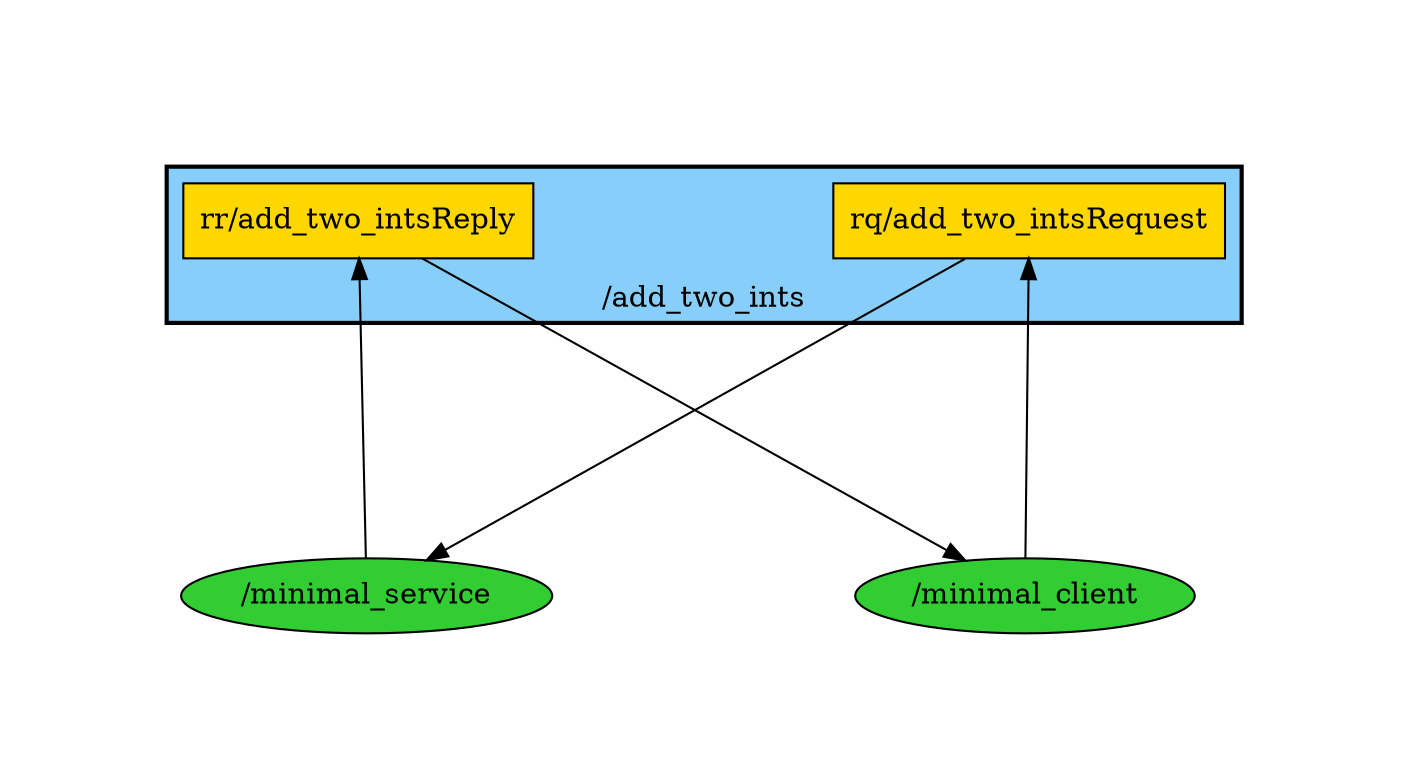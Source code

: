 digraph rosgraph {graph [pad="1", nodesep="2", rankdir="BT", ranksep="2"];"/minimal_service"[style=filled,fillcolor="limegreen"];"/minimal_client"[style=filled,fillcolor="limegreen"];subgraph cluster_0 { style=filled;fillcolor="lightskyblue";penwidth=2;label="/add_two_ints";"rq/add_two_intsRequest"[shape=box,style=filled,fillcolor="gold"];"rr/add_two_intsReply"[shape=box,style=filled,fillcolor="gold"];}subgraph cluster_1 { style=filled;fillcolor="lightskyblue";penwidth=2;label="/add_two_ints";"rq/add_two_intsRequest"[shape=box,style=filled,fillcolor="gold"];"rr/add_two_intsReply"[shape=box,style=filled,fillcolor="gold"];}"rq/add_two_intsRequest" -> "/minimal_service""/minimal_service" -> "rr/add_two_intsReply""rr/add_two_intsReply" -> "/minimal_client""/minimal_client" -> "rq/add_two_intsRequest"}